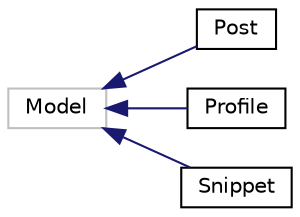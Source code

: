 digraph "Graphical Class Hierarchy"
{
 // LATEX_PDF_SIZE
  edge [fontname="Helvetica",fontsize="10",labelfontname="Helvetica",labelfontsize="10"];
  node [fontname="Helvetica",fontsize="10",shape=record];
  rankdir="LR";
  Node9 [label="Model",height=0.2,width=0.4,color="grey75", fillcolor="white", style="filled",tooltip=" "];
  Node9 -> Node0 [dir="back",color="midnightblue",fontsize="10",style="solid",fontname="Helvetica"];
  Node0 [label="Post",height=0.2,width=0.4,color="black", fillcolor="white", style="filled",URL="$classblog_1_1models_1_1Post.html",tooltip="Encapsulation of the Post Model which represents files in the CodeFiles Directory."];
  Node9 -> Node11 [dir="back",color="midnightblue",fontsize="10",style="solid",fontname="Helvetica"];
  Node11 [label="Profile",height=0.2,width=0.4,color="black", fillcolor="white", style="filled",URL="$classusers_1_1models_1_1Profile.html",tooltip="This is an encapsulation of the User Profile Model which represents each user in the server uniquely."];
  Node9 -> Node12 [dir="back",color="midnightblue",fontsize="10",style="solid",fontname="Helvetica"];
  Node12 [label="Snippet",height=0.2,width=0.4,color="black", fillcolor="white", style="filled",URL="$classusers_1_1models_1_1Snippet.html",tooltip="This class is an encapsulation of the editor."];
}
